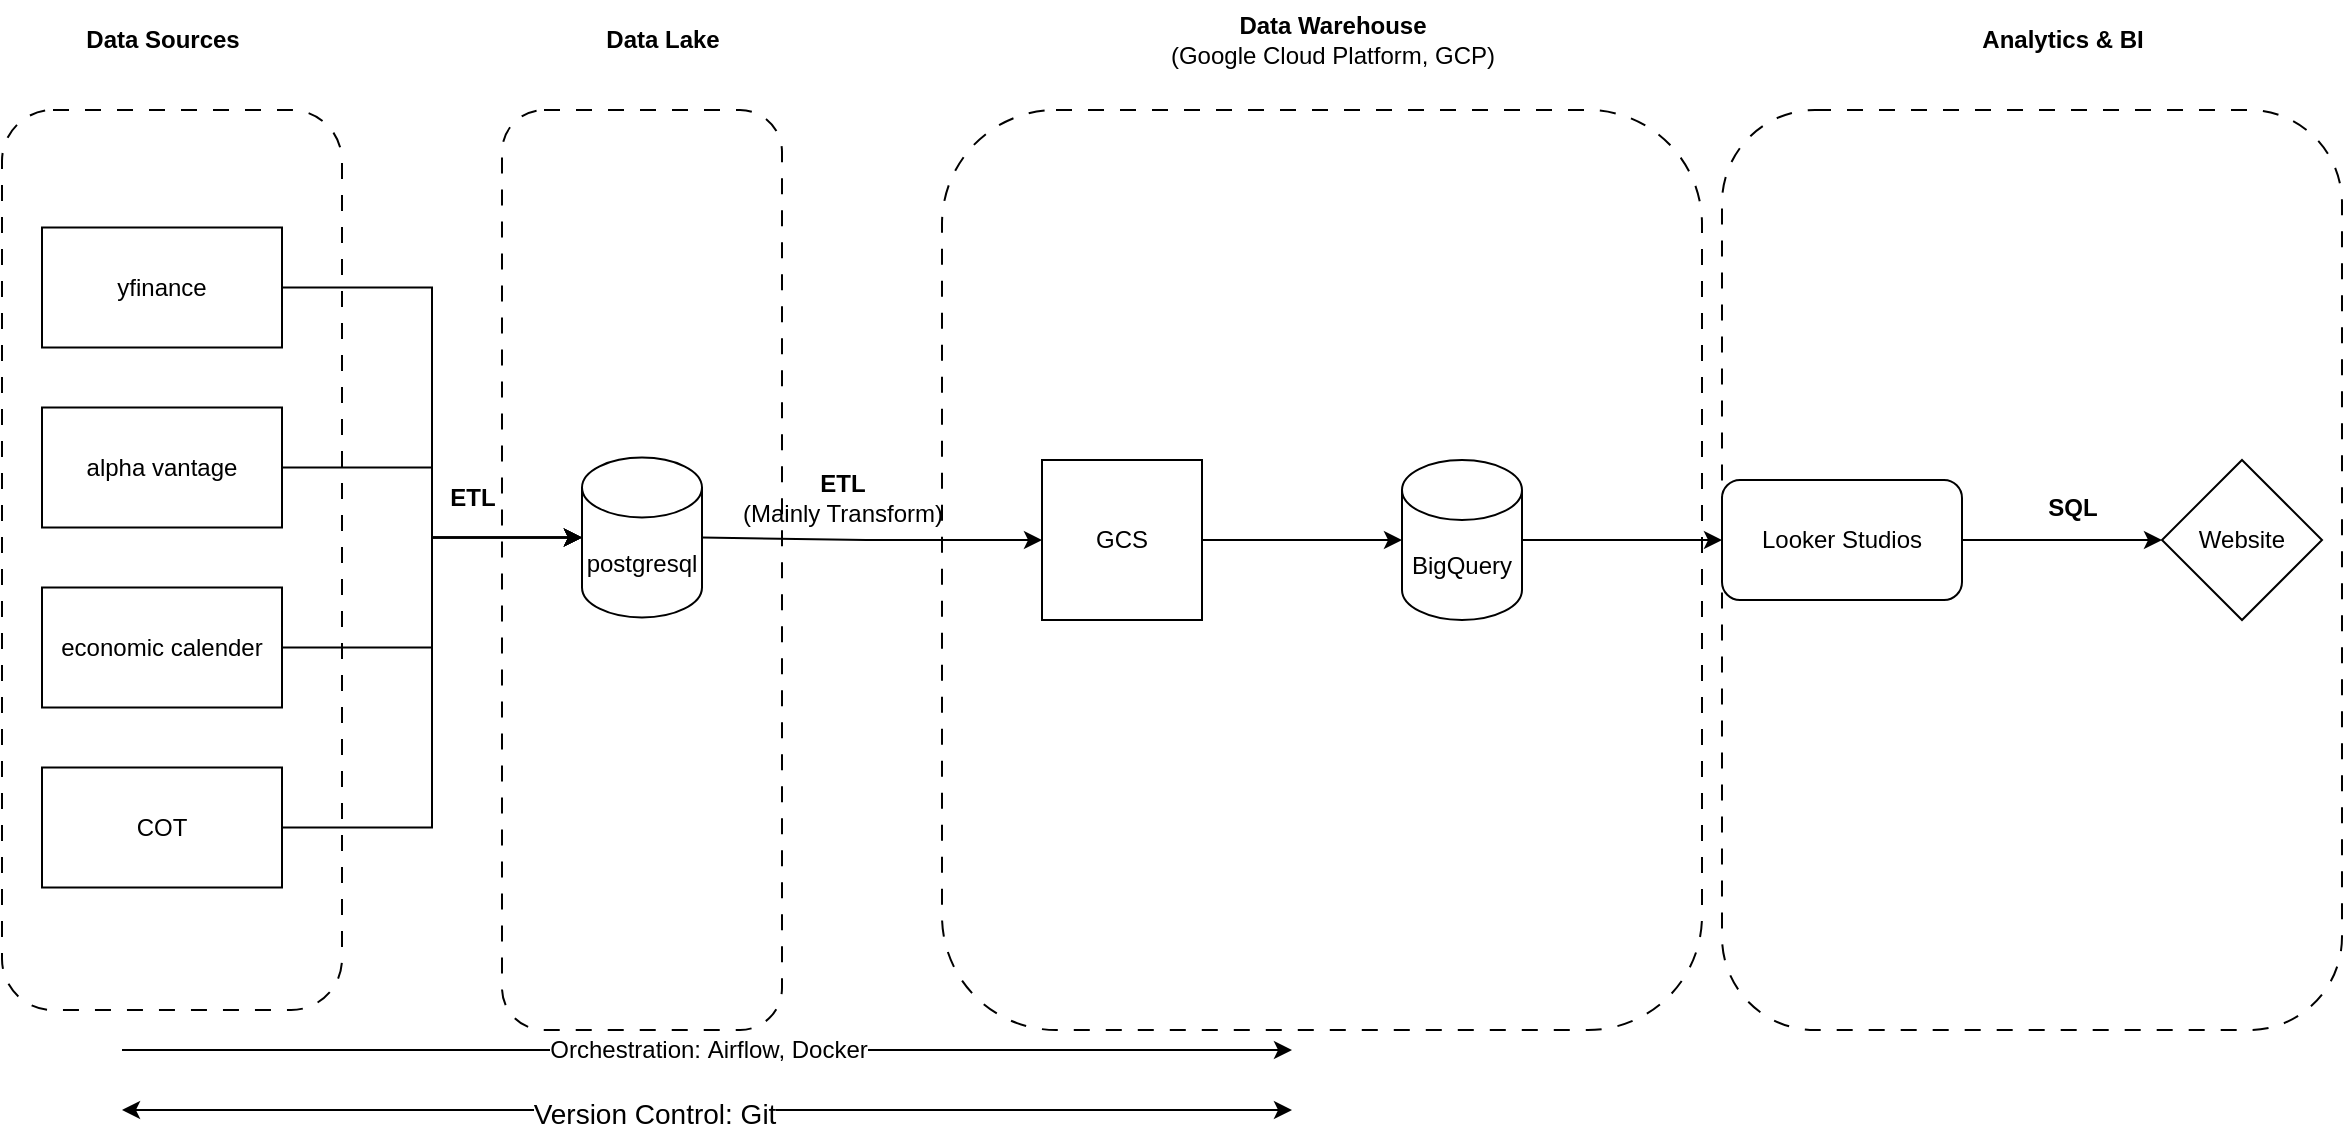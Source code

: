 <mxfile version="28.2.3">
  <diagram name="Page-1" id="M9QDj3xI2UDSRM4bRzDp">
    <mxGraphModel dx="1224" dy="1102" grid="1" gridSize="10" guides="1" tooltips="1" connect="1" arrows="1" fold="1" page="1" pageScale="1" pageWidth="827" pageHeight="1169" background="none" math="0" shadow="0">
      <root>
        <mxCell id="-MleyESL9_Mubh9_nKul-0" />
        <mxCell id="-MleyESL9_Mubh9_nKul-1" parent="-MleyESL9_Mubh9_nKul-0" />
        <mxCell id="2x-FoqGZgGqfMUCBSjRW-0" value="yfinance" style="rounded=0;whiteSpace=wrap;html=1;" parent="-MleyESL9_Mubh9_nKul-1" vertex="1">
          <mxGeometry x="40" y="338.75" width="120" height="60" as="geometry" />
        </mxCell>
        <mxCell id="2x-FoqGZgGqfMUCBSjRW-1" value="alpha vantage" style="rounded=0;whiteSpace=wrap;html=1;" parent="-MleyESL9_Mubh9_nKul-1" vertex="1">
          <mxGeometry x="40" y="428.75" width="120" height="60" as="geometry" />
        </mxCell>
        <mxCell id="2x-FoqGZgGqfMUCBSjRW-2" value="Data Sources" style="text;html=1;align=center;verticalAlign=middle;resizable=0;points=[];autosize=1;strokeColor=none;fillColor=none;fontStyle=1" parent="-MleyESL9_Mubh9_nKul-1" vertex="1">
          <mxGeometry x="50" y="230" width="100" height="30" as="geometry" />
        </mxCell>
        <mxCell id="nt9nraaoCfBHpBIq72VR-17" style="edgeStyle=orthogonalEdgeStyle;rounded=0;orthogonalLoop=1;jettySize=auto;html=1;exitX=1;exitY=0.5;exitDx=0;exitDy=0;exitPerimeter=0;noEdgeStyle=1;orthogonal=1;" parent="-MleyESL9_Mubh9_nKul-1" source="nt9nraaoCfBHpBIq72VR-0" target="nt9nraaoCfBHpBIq72VR-16" edge="1">
          <mxGeometry relative="1" as="geometry">
            <Array as="points">
              <mxPoint x="452" y="495" />
              <mxPoint x="528" y="495" />
            </Array>
          </mxGeometry>
        </mxCell>
        <mxCell id="nt9nraaoCfBHpBIq72VR-0" value="postgresql" style="shape=cylinder3;whiteSpace=wrap;html=1;boundedLbl=1;backgroundOutline=1;size=15;" parent="-MleyESL9_Mubh9_nKul-1" vertex="1">
          <mxGeometry x="310" y="453.75" width="60" height="80" as="geometry" />
        </mxCell>
        <mxCell id="nt9nraaoCfBHpBIq72VR-1" value="economic calender" style="rounded=0;whiteSpace=wrap;html=1;" parent="-MleyESL9_Mubh9_nKul-1" vertex="1">
          <mxGeometry x="40" y="518.75" width="120" height="60" as="geometry" />
        </mxCell>
        <mxCell id="nt9nraaoCfBHpBIq72VR-2" value="COT" style="rounded=0;whiteSpace=wrap;html=1;" parent="-MleyESL9_Mubh9_nKul-1" vertex="1">
          <mxGeometry x="40" y="608.75" width="120" height="60" as="geometry" />
        </mxCell>
        <mxCell id="nt9nraaoCfBHpBIq72VR-11" value="Data Lake" style="text;html=1;align=center;verticalAlign=middle;resizable=0;points=[];autosize=1;strokeColor=none;fillColor=none;fontStyle=1" parent="-MleyESL9_Mubh9_nKul-1" vertex="1">
          <mxGeometry x="310" y="230" width="80" height="30" as="geometry" />
        </mxCell>
        <mxCell id="nt9nraaoCfBHpBIq72VR-12" value="" style="rounded=1;whiteSpace=wrap;html=1;fillColor=none;dashed=1;dashPattern=8 8;" parent="-MleyESL9_Mubh9_nKul-1" vertex="1">
          <mxGeometry x="490" y="280" width="380" height="460" as="geometry" />
        </mxCell>
        <mxCell id="nt9nraaoCfBHpBIq72VR-21" style="edgeStyle=orthogonalEdgeStyle;rounded=0;orthogonalLoop=1;jettySize=auto;html=1;exitX=1;exitY=0.5;exitDx=0;exitDy=0;exitPerimeter=0;entryX=0;entryY=0.5;entryDx=0;entryDy=0;noEdgeStyle=1;orthogonal=1;" parent="-MleyESL9_Mubh9_nKul-1" source="nt9nraaoCfBHpBIq72VR-13" target="nt9nraaoCfBHpBIq72VR-19" edge="1">
          <mxGeometry relative="1" as="geometry">
            <Array as="points">
              <mxPoint x="792" y="495" />
              <mxPoint x="868" y="495" />
            </Array>
          </mxGeometry>
        </mxCell>
        <mxCell id="nt9nraaoCfBHpBIq72VR-13" value="BigQuery" style="shape=cylinder3;whiteSpace=wrap;html=1;boundedLbl=1;backgroundOutline=1;size=15;" parent="-MleyESL9_Mubh9_nKul-1" vertex="1">
          <mxGeometry x="720" y="455" width="60" height="80" as="geometry" />
        </mxCell>
        <mxCell id="nt9nraaoCfBHpBIq72VR-16" value="GCS" style="whiteSpace=wrap;html=1;aspect=fixed;" parent="-MleyESL9_Mubh9_nKul-1" vertex="1">
          <mxGeometry x="540" y="455" width="80" height="80" as="geometry" />
        </mxCell>
        <mxCell id="nt9nraaoCfBHpBIq72VR-18" style="edgeStyle=orthogonalEdgeStyle;rounded=0;orthogonalLoop=1;jettySize=auto;html=1;exitX=1;exitY=0.5;exitDx=0;exitDy=0;entryX=0;entryY=0.5;entryDx=0;entryDy=0;entryPerimeter=0;noEdgeStyle=1;orthogonal=1;" parent="-MleyESL9_Mubh9_nKul-1" source="nt9nraaoCfBHpBIq72VR-16" target="nt9nraaoCfBHpBIq72VR-13" edge="1">
          <mxGeometry relative="1" as="geometry">
            <Array as="points">
              <mxPoint x="632" y="495" />
              <mxPoint x="708" y="495" />
            </Array>
          </mxGeometry>
        </mxCell>
        <mxCell id="nt9nraaoCfBHpBIq72VR-25" style="edgeStyle=orthogonalEdgeStyle;rounded=0;orthogonalLoop=1;jettySize=auto;html=1;exitX=1;exitY=0.5;exitDx=0;exitDy=0;entryX=0;entryY=0.5;entryDx=0;entryDy=0;noEdgeStyle=1;orthogonal=1;" parent="-MleyESL9_Mubh9_nKul-1" source="nt9nraaoCfBHpBIq72VR-19" target="nt9nraaoCfBHpBIq72VR-22" edge="1">
          <mxGeometry relative="1" as="geometry">
            <Array as="points">
              <mxPoint x="1012" y="495" />
              <mxPoint x="1088" y="495" />
            </Array>
          </mxGeometry>
        </mxCell>
        <mxCell id="nt9nraaoCfBHpBIq72VR-19" value="Looker Studios" style="rounded=1;whiteSpace=wrap;html=1;" parent="-MleyESL9_Mubh9_nKul-1" vertex="1">
          <mxGeometry x="880" y="465" width="120" height="60" as="geometry" />
        </mxCell>
        <mxCell id="nt9nraaoCfBHpBIq72VR-20" value="Data Warehouse&lt;div&gt;&lt;span style=&quot;font-weight: normal;&quot;&gt;(Google Cloud Platform, GCP)&lt;/span&gt;&lt;/div&gt;" style="text;html=1;align=center;verticalAlign=middle;resizable=0;points=[];autosize=1;strokeColor=none;fillColor=none;fontStyle=1" parent="-MleyESL9_Mubh9_nKul-1" vertex="1">
          <mxGeometry x="590" y="225" width="190" height="40" as="geometry" />
        </mxCell>
        <mxCell id="nt9nraaoCfBHpBIq72VR-22" value="Website" style="rhombus;whiteSpace=wrap;html=1;" parent="-MleyESL9_Mubh9_nKul-1" vertex="1">
          <mxGeometry x="1100" y="455" width="80" height="80" as="geometry" />
        </mxCell>
        <mxCell id="pNfFULA2eBh76LOntFVm-0" value="" style="endArrow=classic;html=1;rounded=0;" parent="-MleyESL9_Mubh9_nKul-1" edge="1">
          <mxGeometry relative="1" as="geometry">
            <mxPoint x="80" y="750" as="sourcePoint" />
            <mxPoint x="665" y="750" as="targetPoint" />
          </mxGeometry>
        </mxCell>
        <mxCell id="pNfFULA2eBh76LOntFVm-1" value="Orchestration:&amp;nbsp;&lt;span style=&quot;background-color: light-dark(#ffffff, var(--ge-dark-color, #121212)); color: light-dark(rgb(0, 0, 0), rgb(255, 255, 255));&quot;&gt;Airflow, Docker&lt;/span&gt;" style="edgeLabel;resizable=0;html=1;;align=center;verticalAlign=middle;fontSize=12;" parent="pNfFULA2eBh76LOntFVm-0" connectable="0" vertex="1">
          <mxGeometry relative="1" as="geometry" />
        </mxCell>
        <mxCell id="pNfFULA2eBh76LOntFVm-6" value="" style="endArrow=classic;startArrow=classic;html=1;rounded=0;" parent="-MleyESL9_Mubh9_nKul-1" edge="1">
          <mxGeometry width="50" height="50" relative="1" as="geometry">
            <mxPoint x="80" y="780" as="sourcePoint" />
            <mxPoint x="665" y="780" as="targetPoint" />
          </mxGeometry>
        </mxCell>
        <mxCell id="pNfFULA2eBh76LOntFVm-7" value="Version Control: Git" style="edgeLabel;html=1;align=center;verticalAlign=middle;resizable=0;points=[];fontSize=14;" parent="pNfFULA2eBh76LOntFVm-6" vertex="1" connectable="0">
          <mxGeometry x="-0.091" y="-2" relative="1" as="geometry">
            <mxPoint as="offset" />
          </mxGeometry>
        </mxCell>
        <mxCell id="69lv1Ex3wzdSpeNYYW5h-2" style="edgeStyle=orthogonalEdgeStyle;rounded=0;orthogonalLoop=1;jettySize=auto;html=1;entryX=0;entryY=0.5;entryDx=0;entryDy=0;entryPerimeter=0;" edge="1" parent="-MleyESL9_Mubh9_nKul-1" source="2x-FoqGZgGqfMUCBSjRW-0" target="nt9nraaoCfBHpBIq72VR-0">
          <mxGeometry relative="1" as="geometry" />
        </mxCell>
        <mxCell id="69lv1Ex3wzdSpeNYYW5h-4" style="edgeStyle=orthogonalEdgeStyle;rounded=0;orthogonalLoop=1;jettySize=auto;html=1;entryX=0;entryY=0.5;entryDx=0;entryDy=0;entryPerimeter=0;" edge="1" parent="-MleyESL9_Mubh9_nKul-1" source="2x-FoqGZgGqfMUCBSjRW-1" target="nt9nraaoCfBHpBIq72VR-0">
          <mxGeometry relative="1" as="geometry" />
        </mxCell>
        <mxCell id="69lv1Ex3wzdSpeNYYW5h-6" style="edgeStyle=orthogonalEdgeStyle;rounded=0;orthogonalLoop=1;jettySize=auto;html=1;exitX=1;exitY=0.5;exitDx=0;exitDy=0;entryX=0;entryY=0.5;entryDx=0;entryDy=0;entryPerimeter=0;" edge="1" parent="-MleyESL9_Mubh9_nKul-1" source="nt9nraaoCfBHpBIq72VR-1" target="nt9nraaoCfBHpBIq72VR-0">
          <mxGeometry relative="1" as="geometry" />
        </mxCell>
        <mxCell id="69lv1Ex3wzdSpeNYYW5h-7" style="edgeStyle=orthogonalEdgeStyle;rounded=0;orthogonalLoop=1;jettySize=auto;html=1;exitX=1;exitY=0.5;exitDx=0;exitDy=0;entryX=0;entryY=0.5;entryDx=0;entryDy=0;entryPerimeter=0;" edge="1" parent="-MleyESL9_Mubh9_nKul-1" source="nt9nraaoCfBHpBIq72VR-2" target="nt9nraaoCfBHpBIq72VR-0">
          <mxGeometry relative="1" as="geometry" />
        </mxCell>
        <mxCell id="69lv1Ex3wzdSpeNYYW5h-8" value="ETL" style="text;html=1;align=center;verticalAlign=middle;resizable=0;points=[];autosize=1;strokeColor=none;fillColor=none;fontStyle=1" vertex="1" parent="-MleyESL9_Mubh9_nKul-1">
          <mxGeometry x="230" y="458.75" width="50" height="30" as="geometry" />
        </mxCell>
        <mxCell id="69lv1Ex3wzdSpeNYYW5h-11" value="ETL&lt;div&gt;&lt;span style=&quot;font-weight: normal;&quot;&gt;(Mainly Transform)&lt;/span&gt;&lt;/div&gt;" style="text;html=1;align=center;verticalAlign=middle;resizable=0;points=[];autosize=1;strokeColor=none;fillColor=none;fontStyle=1" vertex="1" parent="-MleyESL9_Mubh9_nKul-1">
          <mxGeometry x="380" y="453.75" width="120" height="40" as="geometry" />
        </mxCell>
        <mxCell id="69lv1Ex3wzdSpeNYYW5h-13" value="" style="rounded=1;whiteSpace=wrap;html=1;fillColor=none;dashed=1;dashPattern=8 8;" vertex="1" parent="-MleyESL9_Mubh9_nKul-1">
          <mxGeometry x="20" y="280" width="170" height="450" as="geometry" />
        </mxCell>
        <mxCell id="69lv1Ex3wzdSpeNYYW5h-14" value="Analytics &amp;amp; BI" style="text;html=1;align=center;verticalAlign=middle;resizable=0;points=[];autosize=1;strokeColor=none;fillColor=none;fontStyle=1" vertex="1" parent="-MleyESL9_Mubh9_nKul-1">
          <mxGeometry x="1000" y="230" width="100" height="30" as="geometry" />
        </mxCell>
        <mxCell id="69lv1Ex3wzdSpeNYYW5h-15" value="" style="rounded=1;whiteSpace=wrap;html=1;fillColor=none;dashed=1;dashPattern=8 8;" vertex="1" parent="-MleyESL9_Mubh9_nKul-1">
          <mxGeometry x="270" y="280" width="140" height="460" as="geometry" />
        </mxCell>
        <mxCell id="69lv1Ex3wzdSpeNYYW5h-16" value="" style="rounded=1;whiteSpace=wrap;html=1;fillColor=none;dashed=1;dashPattern=8 8;" vertex="1" parent="-MleyESL9_Mubh9_nKul-1">
          <mxGeometry x="880" y="280" width="310" height="460" as="geometry" />
        </mxCell>
        <mxCell id="69lv1Ex3wzdSpeNYYW5h-17" value="SQL" style="text;html=1;align=center;verticalAlign=middle;resizable=0;points=[];autosize=1;strokeColor=none;fillColor=none;fontStyle=1" vertex="1" parent="-MleyESL9_Mubh9_nKul-1">
          <mxGeometry x="1030" y="463.75" width="50" height="30" as="geometry" />
        </mxCell>
      </root>
    </mxGraphModel>
  </diagram>
</mxfile>
